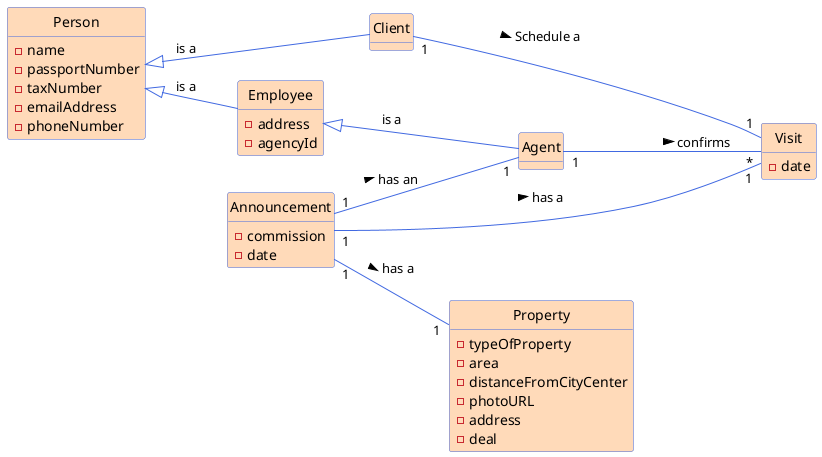 @startuml
'skinparam monochrome true
skinparam packageStyle rectangle
skinparam shadowing false
'skinparam linetype ortho
left to right direction
'skinparam classAttributeIconSize 0
hide circle
hide methods
'---------File styling---------
skinparam class {
    BackgroundColor PeachPuff
    ArrowColor RoyalBlue
    BorderColor RoyalBlue
}
'------------|Actors|----------------
'|Persons|

Class Visit{
    - date
}

Class Agent {
}

Class Client {
}

Class Property {
    - typeOfProperty
    - area
    - distanceFromCityCenter
    - photoURL
    - address
    - deal
}

Class Announcement {
    - commission
    - date
}

Class Person {
    - name
    - passportNumber
    - taxNumber
    - emailAddress
    - phoneNumber
}

Class Employee {
    - address
    - agencyId
}


Client "1" -- "1" Visit : Schedule a >
Announcement "1" -- "1" Visit : has a >
Announcement "1" -- "1" Agent : has an >
Agent "1" -- "*" Visit : confirms >
Announcement "1" -- "1" Property : has a >
Person <|-- Client : is a
Employee <|-- Agent : is a
Person <|-- Employee : is a
@enduml